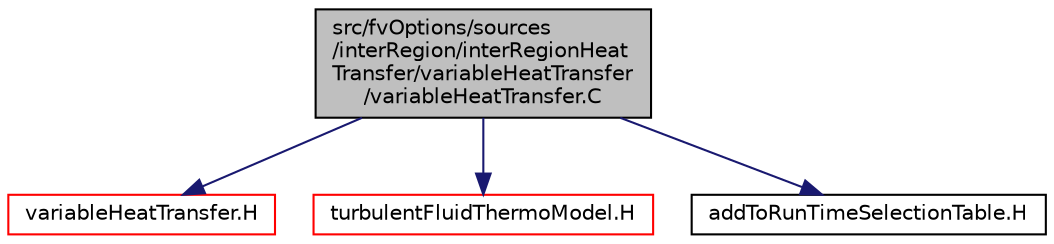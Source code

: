 digraph "src/fvOptions/sources/interRegion/interRegionHeatTransfer/variableHeatTransfer/variableHeatTransfer.C"
{
  bgcolor="transparent";
  edge [fontname="Helvetica",fontsize="10",labelfontname="Helvetica",labelfontsize="10"];
  node [fontname="Helvetica",fontsize="10",shape=record];
  Node0 [label="src/fvOptions/sources\l/interRegion/interRegionHeat\lTransfer/variableHeatTransfer\l/variableHeatTransfer.C",height=0.2,width=0.4,color="black", fillcolor="grey75", style="filled", fontcolor="black"];
  Node0 -> Node1 [color="midnightblue",fontsize="10",style="solid",fontname="Helvetica"];
  Node1 [label="variableHeatTransfer.H",height=0.2,width=0.4,color="red",URL="$a05495.html"];
  Node0 -> Node356 [color="midnightblue",fontsize="10",style="solid",fontname="Helvetica"];
  Node356 [label="turbulentFluidThermoModel.H",height=0.2,width=0.4,color="red",URL="$a17672.html"];
  Node0 -> Node380 [color="midnightblue",fontsize="10",style="solid",fontname="Helvetica"];
  Node380 [label="addToRunTimeSelectionTable.H",height=0.2,width=0.4,color="black",URL="$a09989.html",tooltip="Macros for easy insertion into run-time selection tables. "];
}
